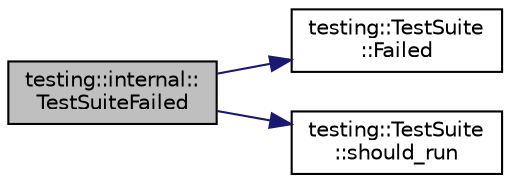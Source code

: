 digraph "testing::internal::TestSuiteFailed"
{
 // LATEX_PDF_SIZE
  bgcolor="transparent";
  edge [fontname="Helvetica",fontsize="10",labelfontname="Helvetica",labelfontsize="10"];
  node [fontname="Helvetica",fontsize="10",shape=record];
  rankdir="LR";
  Node1 [label="testing::internal::\lTestSuiteFailed",height=0.2,width=0.4,color="black", fillcolor="grey75", style="filled", fontcolor="black",tooltip=" "];
  Node1 -> Node2 [color="midnightblue",fontsize="10",style="solid",fontname="Helvetica"];
  Node2 [label="testing::TestSuite\l::Failed",height=0.2,width=0.4,color="black",URL="$classtesting_1_1TestSuite.html#adec55446c23dc2d0bfea91c6125a1047",tooltip=" "];
  Node1 -> Node3 [color="midnightblue",fontsize="10",style="solid",fontname="Helvetica"];
  Node3 [label="testing::TestSuite\l::should_run",height=0.2,width=0.4,color="black",URL="$classtesting_1_1TestSuite.html#a8f62c17baef80042e0ff03ef5d5e4ba7",tooltip=" "];
}
